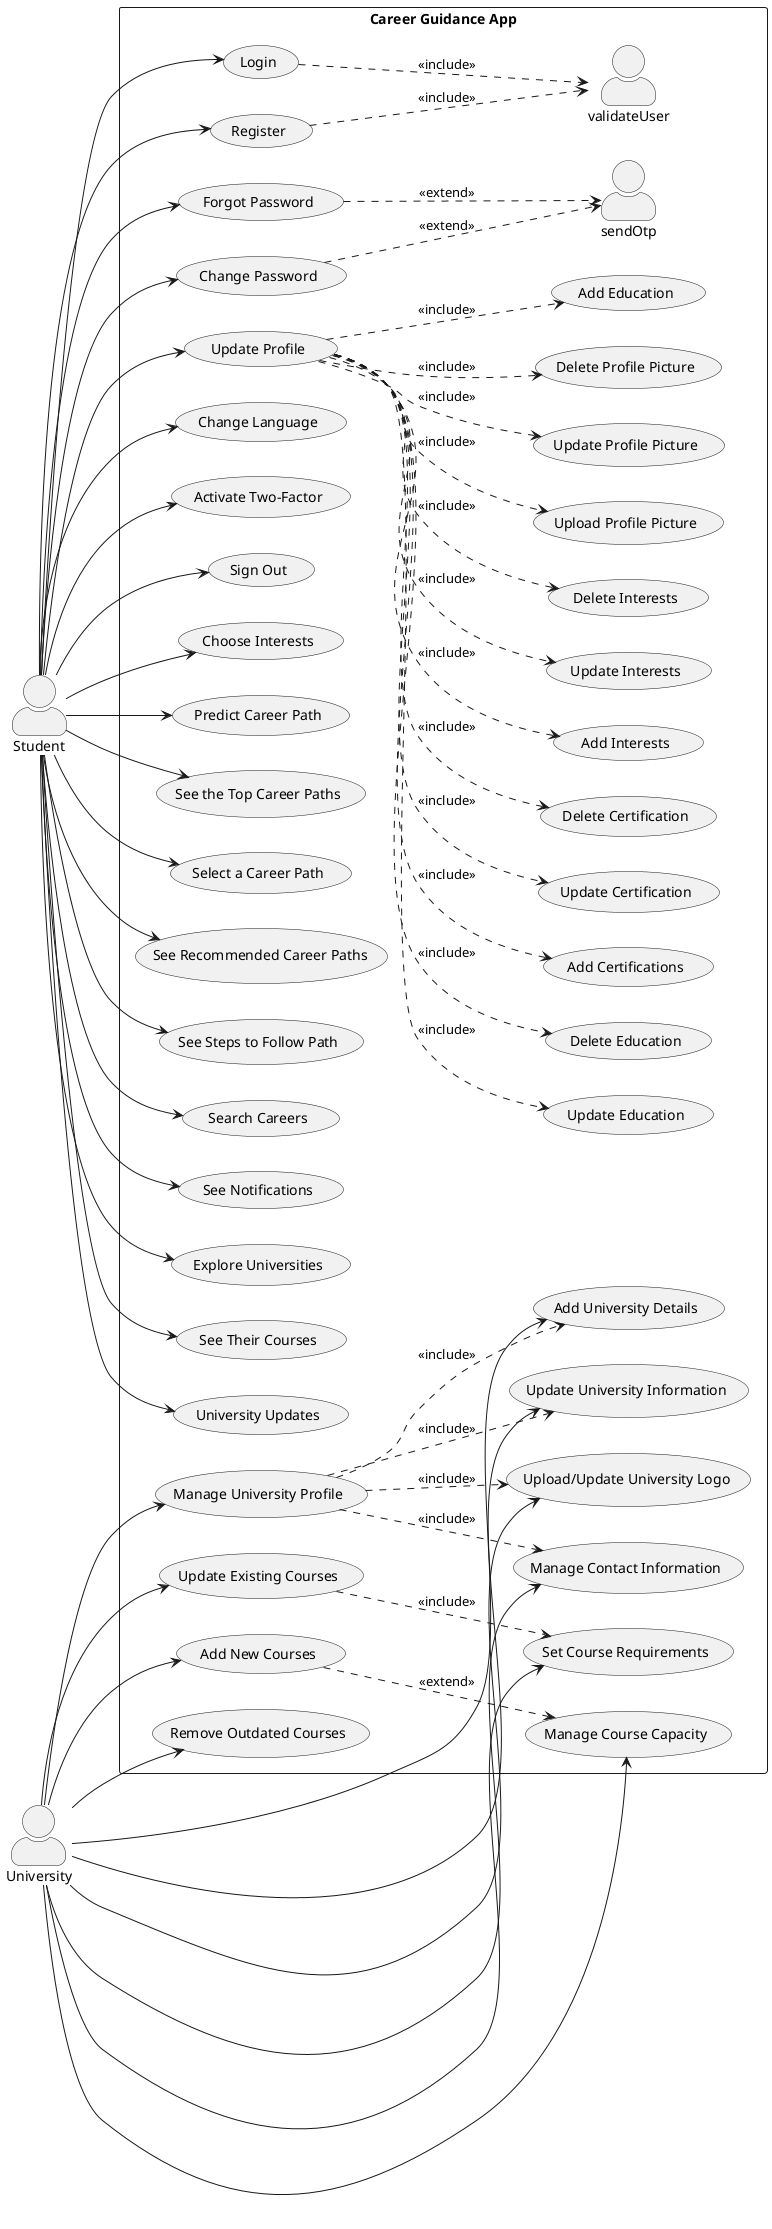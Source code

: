 @startuml Career Guidance App Use Case Diagram

skinparam actorStyle awesome
left to right direction

'Actors
actor "Student" as student
actor "University" as university

'System boundary
rectangle "Career Guidance App" {
    'Authentication and Profile Management
    usecase "Login" as login
    usecase "Register" as register
    usecase "Forgot Password" as forgotPassword
    usecase "Change Password" as changePassword
    usecase "Update Profile" as updateProfile
    usecase "Change Language" as changeLanguage
    usecase "Activate Two-Factor" as activateTwoFactor
    usecase "Sign Out" as signOut

    'Career Path and Interests
    usecase "Choose Interests" as chooseInterests
    usecase "Predict Career Path" as predictCareerPath
    usecase "See the Top Career Paths" as seeTopCareerPaths
    usecase "Select a Career Path" as selectCareerPath
    usecase "See Recommended Career Paths" as seeRecommendedPaths
    usecase "See Steps to Follow Path" as seeStepsToFollowPath
    usecase "Search Careers" as searchCareers

    'Notifications and University Exploration
    usecase "See Notifications" as seeNotifications
    usecase "Explore Universities" as exploreUniversities
    usecase "See Their Courses" as seeCourses
    usecase "University Updates" as universityUpdates

    'Profile Management Details
    usecase "Upload Profile Picture" as uploadProfilePicture
    usecase "Update Profile Picture" as updateProfilePicture
    usecase "Delete Profile Picture" as deleteProfilePicture
    usecase "Add Education" as addEducation
    usecase "Update Education" as updateEducation
    usecase "Delete Education" as deleteEducation
    usecase "Add Certifications" as addCertifications
    usecase "Update Certification" as updateCertification
    usecase "Delete Certification" as deleteCertification
    usecase "Add Interests" as addInterests
    usecase "Update Interests" as updateInterests
    usecase "Delete Interests" as deleteInterests

    'University Management
    usecase "Manage University Profile" as manageUniProfile
    usecase "Add University Details" as addUniDetails
    usecase "Update University Information" as updateUniInfo
    usecase "Upload/Update University Logo" as uploadUniLogo
    usecase "Manage Contact Information" as manageContactInfo

    'Course Management
    usecase "Add New Courses" as addCourses
    usecase "Update Existing Courses" as updateCourses
    usecase "Remove Outdated Courses" as removeCourses
    usecase "Set Course Requirements" as setCourseReq
    usecase "Manage Course Capacity" as manageCourseCapacity

    'Student relationships
    student --> login
    student --> register
    student --> forgotPassword
    student --> changePassword
    student --> updateProfile
    student --> changeLanguage
    student --> activateTwoFactor
    student --> signOut
    student --> chooseInterests
    student --> predictCareerPath
    student --> seeTopCareerPaths
    student --> selectCareerPath
    student --> seeRecommendedPaths
    student --> seeStepsToFollowPath
    student --> searchCareers
    student --> seeNotifications
    student --> exploreUniversities
    student --> seeCourses
    student --> universityUpdates

    'University relationships
    university --> manageUniProfile
    university --> addUniDetails
    university --> updateUniInfo
    university --> uploadUniLogo
    university --> manageContactInfo
    university --> addCourses
    university --> updateCourses
    university --> removeCourses
    university --> setCourseReq
    university --> manageCourseCapacity

    'Relationships between use cases
    login ..> validateUser : <<include>>
    register ..> validateUser : <<include>>
    forgotPassword ..> sendOtp : <<extend>>
    changePassword ..> sendOtp : <<extend>>
    updateProfile ..> uploadProfilePicture : <<include>>
    updateProfile ..> updateProfilePicture : <<include>>
    updateProfile ..> deleteProfilePicture : <<include>>
    updateProfile ..> addEducation : <<include>>
    updateProfile ..> updateEducation : <<include>>
    updateProfile ..> deleteEducation : <<include>>
    updateProfile ..> addCertifications : <<include>>
    updateProfile ..> updateCertification : <<include>>
    updateProfile ..> deleteCertification : <<include>>
    updateProfile ..> addInterests : <<include>>
    updateProfile ..> updateInterests : <<include>>
    updateProfile ..> deleteInterests : <<include>>
    manageUniProfile ..> addUniDetails : <<include>>
    manageUniProfile ..> updateUniInfo : <<include>>
    manageUniProfile ..> uploadUniLogo : <<include>>
    manageUniProfile ..> manageContactInfo : <<include>>
    addCourses ..> manageCourseCapacity : <<extend>>
    updateCourses ..> setCourseReq : <<include>>
}

@enduml
